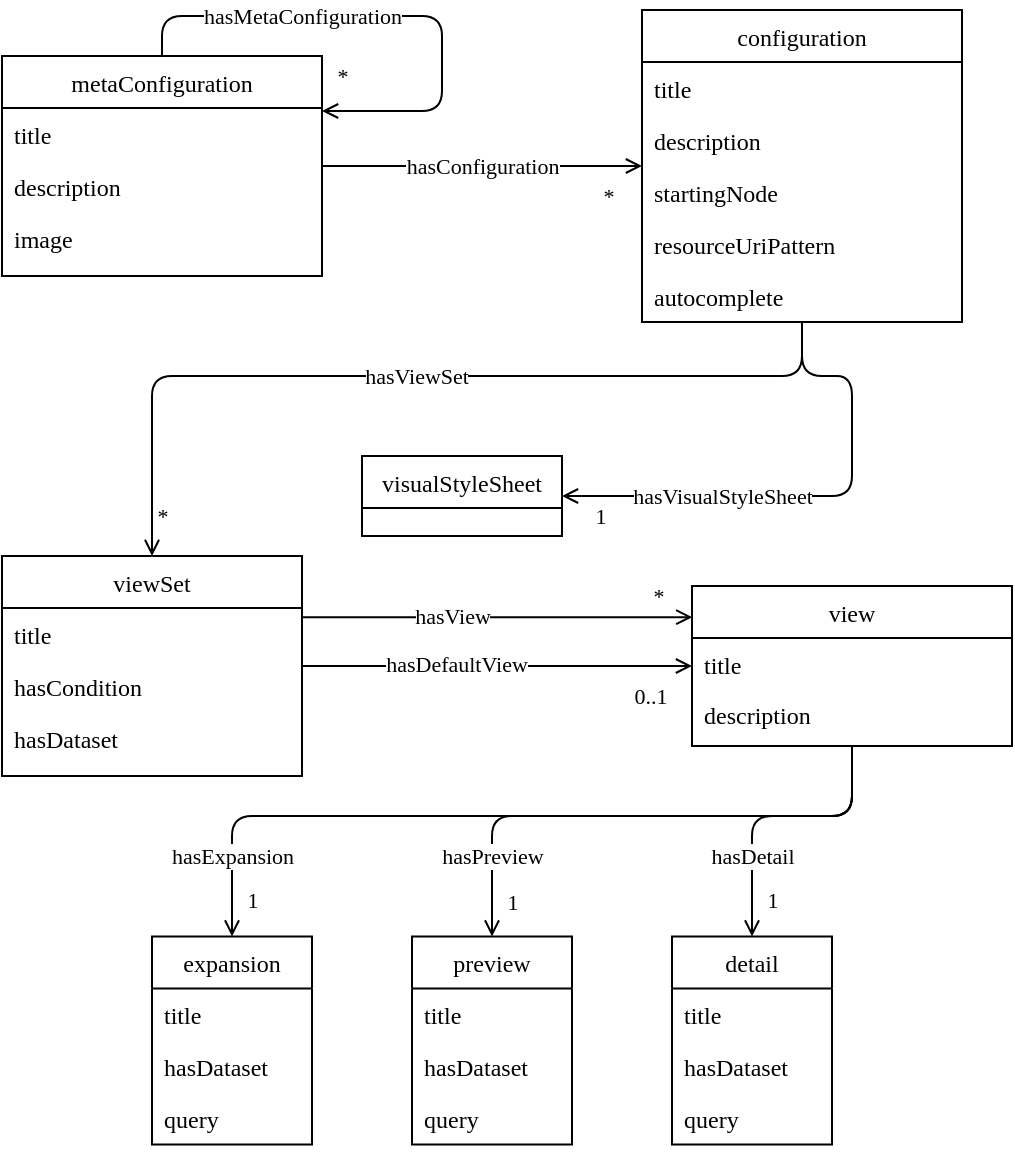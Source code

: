 <mxfile version="13.4.9" type="device"><diagram id="C5RBs43oDa-KdzZeNtuy" name="Page-1"><mxGraphModel grid="1" extFonts="CMU Sans Serif Roman^https://www.fontsquirrel.com/fonts/download/computer-modern" shadow="0" math="0" pageHeight="1169" pageWidth="827" pageScale="1" page="1" fold="1" arrows="1" connect="1" tooltips="1" guides="1" gridSize="10" dy="901" dx="1578"><root><mxCell id="WIyWlLk6GJQsqaUBKTNV-0"/><mxCell id="WIyWlLk6GJQsqaUBKTNV-1" parent="WIyWlLk6GJQsqaUBKTNV-0"/><mxCell id="eTCEnBpPv-wx-6kMsbyM-3" parent="WIyWlLk6GJQsqaUBKTNV-1" style="edgeStyle=orthogonalEdgeStyle;rounded=1;orthogonalLoop=1;jettySize=auto;html=1;exitX=0.5;exitY=0;exitDx=0;exitDy=0;entryX=1;entryY=0.25;entryDx=0;entryDy=0;endArrow=open;endFill=0;fontFamily=CMU Sans Serif Roman;fontStyle=0" target="zkfFHV4jXpPFQw0GAbJ--0" source="zkfFHV4jXpPFQw0GAbJ--0" edge="1"><mxGeometry as="geometry" relative="1"><Array as="points"><mxPoint y="30" x="110"/><mxPoint y="30" x="250"/><mxPoint y="78" x="250"/></Array></mxGeometry></mxCell><mxCell id="eTCEnBpPv-wx-6kMsbyM-4" value="hasMetaConfiguration" parent="eTCEnBpPv-wx-6kMsbyM-3" vertex="1" style="edgeLabel;html=1;align=center;verticalAlign=middle;resizable=0;points=[];fontFamily=CMU Sans Serif Roman;fontStyle=0" connectable="0"><mxGeometry as="geometry" y="-2" x="-0.054" relative="1"><mxPoint as="offset" y="-2" x="-36.31"/></mxGeometry></mxCell><mxCell id="eTCEnBpPv-wx-6kMsbyM-34" value="*" parent="eTCEnBpPv-wx-6kMsbyM-3" vertex="1" style="edgeLabel;html=1;align=center;verticalAlign=middle;resizable=0;points=[];fontFamily=CMU Sans Serif Roman;fontStyle=0" connectable="0"><mxGeometry as="geometry" x="0.876" relative="1"><mxPoint as="offset" y="-17.5" x="-6.52"/></mxGeometry></mxCell><mxCell id="zkfFHV4jXpPFQw0GAbJ--0" value="metaConfiguration" parent="WIyWlLk6GJQsqaUBKTNV-1" vertex="1" style="swimlane;fontStyle=0;align=center;verticalAlign=top;childLayout=stackLayout;horizontal=1;startSize=26;horizontalStack=0;resizeParent=1;resizeLast=0;collapsible=1;marginBottom=0;rounded=0;shadow=0;strokeWidth=1;fontFamily=CMU Sans Serif Roman;"><mxGeometry as="geometry" height="110" width="160" y="50" x="30"><mxRectangle as="alternateBounds" height="26" width="160" y="120" x="220"/></mxGeometry></mxCell><mxCell id="zkfFHV4jXpPFQw0GAbJ--1" value="title" parent="zkfFHV4jXpPFQw0GAbJ--0" vertex="1" style="text;align=left;verticalAlign=top;spacingLeft=4;spacingRight=4;overflow=hidden;rotatable=0;points=[[0,0.5],[1,0.5]];portConstraint=eastwest;fontFamily=CMU Sans Serif Roman;fontStyle=0"><mxGeometry as="geometry" height="26" width="160" y="26"/></mxCell><mxCell id="zkfFHV4jXpPFQw0GAbJ--2" value="description" parent="zkfFHV4jXpPFQw0GAbJ--0" vertex="1" style="text;align=left;verticalAlign=top;spacingLeft=4;spacingRight=4;overflow=hidden;rotatable=0;points=[[0,0.5],[1,0.5]];portConstraint=eastwest;rounded=0;shadow=0;html=0;fontFamily=CMU Sans Serif Roman;fontStyle=0"><mxGeometry as="geometry" height="26" width="160" y="52"/></mxCell><mxCell id="zkfFHV4jXpPFQw0GAbJ--3" value="image" parent="zkfFHV4jXpPFQw0GAbJ--0" vertex="1" style="text;align=left;verticalAlign=top;spacingLeft=4;spacingRight=4;overflow=hidden;rotatable=0;points=[[0,0.5],[1,0.5]];portConstraint=eastwest;rounded=0;shadow=0;html=0;fontFamily=CMU Sans Serif Roman;fontStyle=0"><mxGeometry as="geometry" height="26" width="160" y="78"/></mxCell><mxCell id="eTCEnBpPv-wx-6kMsbyM-35" value="" parent="WIyWlLk6GJQsqaUBKTNV-1" style="endArrow=open;html=1;endFill=0;fontFamily=CMU Sans Serif Roman;fontStyle=0" target="zkfFHV4jXpPFQw0GAbJ--17" source="zkfFHV4jXpPFQw0GAbJ--0" edge="1"><mxGeometry as="geometry" height="50" width="50" relative="1"><mxPoint as="sourcePoint" y="280" x="260"/><mxPoint as="targetPoint" y="230" x="310"/></mxGeometry></mxCell><mxCell id="eTCEnBpPv-wx-6kMsbyM-36" value="hasConfiguration" parent="eTCEnBpPv-wx-6kMsbyM-35" vertex="1" style="edgeLabel;html=1;align=center;verticalAlign=middle;resizable=0;points=[];fontFamily=CMU Sans Serif Roman;fontStyle=0" connectable="0"><mxGeometry as="geometry" y="1" x="0.141" relative="1"><mxPoint as="offset" y="1" x="-11.43"/></mxGeometry></mxCell><mxCell id="eTCEnBpPv-wx-6kMsbyM-37" value="*" parent="eTCEnBpPv-wx-6kMsbyM-35" vertex="1" style="edgeLabel;html=1;align=center;verticalAlign=middle;resizable=0;points=[];fontFamily=CMU Sans Serif Roman;fontStyle=0" connectable="0"><mxGeometry as="geometry" y="1" x="0.786" relative="1"><mxPoint as="offset" y="16"/></mxGeometry></mxCell><mxCell id="zkfFHV4jXpPFQw0GAbJ--17" value="configuration" parent="WIyWlLk6GJQsqaUBKTNV-1" vertex="1" style="swimlane;fontStyle=0;align=center;verticalAlign=top;childLayout=stackLayout;horizontal=1;startSize=26;horizontalStack=0;resizeParent=1;resizeLast=0;collapsible=1;marginBottom=0;rounded=0;shadow=0;strokeWidth=1;fontFamily=CMU Sans Serif Roman;"><mxGeometry as="geometry" height="156" width="160" y="27" x="350"><mxRectangle as="alternateBounds" height="26" width="160" y="140" x="550"/></mxGeometry></mxCell><mxCell id="zkfFHV4jXpPFQw0GAbJ--18" value="title" parent="zkfFHV4jXpPFQw0GAbJ--17" vertex="1" style="text;align=left;verticalAlign=top;spacingLeft=4;spacingRight=4;overflow=hidden;rotatable=0;points=[[0,0.5],[1,0.5]];portConstraint=eastwest;fontFamily=CMU Sans Serif Roman;fontStyle=0"><mxGeometry as="geometry" height="26" width="160" y="26"/></mxCell><mxCell id="zkfFHV4jXpPFQw0GAbJ--19" value="description" parent="zkfFHV4jXpPFQw0GAbJ--17" vertex="1" style="text;align=left;verticalAlign=top;spacingLeft=4;spacingRight=4;overflow=hidden;rotatable=0;points=[[0,0.5],[1,0.5]];portConstraint=eastwest;rounded=0;shadow=0;html=0;fontFamily=CMU Sans Serif Roman;fontStyle=0"><mxGeometry as="geometry" height="26" width="160" y="52"/></mxCell><mxCell id="eTCEnBpPv-wx-6kMsbyM-38" value="startingNode" parent="zkfFHV4jXpPFQw0GAbJ--17" vertex="1" style="text;align=left;verticalAlign=top;spacingLeft=4;spacingRight=4;overflow=hidden;rotatable=0;points=[[0,0.5],[1,0.5]];portConstraint=eastwest;rounded=0;shadow=0;html=0;fontFamily=CMU Sans Serif Roman;fontStyle=0"><mxGeometry as="geometry" height="26" width="160" y="78"/></mxCell><mxCell id="zkfFHV4jXpPFQw0GAbJ--20" value="resourceUriPattern" parent="zkfFHV4jXpPFQw0GAbJ--17" vertex="1" style="text;align=left;verticalAlign=top;spacingLeft=4;spacingRight=4;overflow=hidden;rotatable=0;points=[[0,0.5],[1,0.5]];portConstraint=eastwest;rounded=0;shadow=0;html=0;fontFamily=CMU Sans Serif Roman;fontStyle=0"><mxGeometry as="geometry" height="26" width="160" y="104"/></mxCell><mxCell id="zkfFHV4jXpPFQw0GAbJ--21" value="autocomplete" parent="zkfFHV4jXpPFQw0GAbJ--17" vertex="1" style="text;align=left;verticalAlign=top;spacingLeft=4;spacingRight=4;overflow=hidden;rotatable=0;points=[[0,0.5],[1,0.5]];portConstraint=eastwest;rounded=0;shadow=0;html=0;fontFamily=CMU Sans Serif Roman;fontStyle=0"><mxGeometry as="geometry" height="26" width="160" y="130"/></mxCell><mxCell id="eTCEnBpPv-wx-6kMsbyM-39" value="" parent="WIyWlLk6GJQsqaUBKTNV-1" style="endArrow=open;html=1;endFill=0;edgeStyle=orthogonalEdgeStyle;rounded=1;fontFamily=CMU Sans Serif Roman;fontStyle=0" target="eTCEnBpPv-wx-6kMsbyM-5" source="zkfFHV4jXpPFQw0GAbJ--17" edge="1"><mxGeometry as="geometry" height="50" width="50" relative="1"><mxPoint as="sourcePoint" y="250" x="100"/><mxPoint as="targetPoint" y="250" x="260"/><Array as="points"><mxPoint y="210" x="430"/><mxPoint y="210" x="105"/></Array></mxGeometry></mxCell><mxCell id="eTCEnBpPv-wx-6kMsbyM-40" value="hasViewSet" parent="eTCEnBpPv-wx-6kMsbyM-39" vertex="1" style="edgeLabel;html=1;align=center;verticalAlign=middle;resizable=0;points=[];fontFamily=CMU Sans Serif Roman;fontStyle=0" connectable="0"><mxGeometry as="geometry" y="1" x="0.141" relative="1"><mxPoint as="offset" y="-1.03" x="32.11"/></mxGeometry></mxCell><mxCell id="eTCEnBpPv-wx-6kMsbyM-41" value="*" parent="eTCEnBpPv-wx-6kMsbyM-39" vertex="1" style="edgeLabel;html=1;align=center;verticalAlign=middle;resizable=0;points=[];fontFamily=CMU Sans Serif Roman;fontStyle=0" connectable="0"><mxGeometry as="geometry" y="1" x="0.786" relative="1"><mxPoint as="offset" y="27.48" x="3.97"/></mxGeometry></mxCell><mxCell id="eTCEnBpPv-wx-6kMsbyM-45" value="" parent="WIyWlLk6GJQsqaUBKTNV-1" style="endArrow=open;html=1;strokeColor=#000000;entryX=0.001;entryY=0.195;entryDx=0;entryDy=0;exitX=1.003;exitY=0.176;exitDx=0;exitDy=0;exitPerimeter=0;entryPerimeter=0;fontFamily=CMU Sans Serif Roman;endFill=0;fontStyle=0" target="eTCEnBpPv-wx-6kMsbyM-13" source="eTCEnBpPv-wx-6kMsbyM-6" edge="1"><mxGeometry as="geometry" height="50" width="50" relative="1"><mxPoint as="sourcePoint" y="320" x="255"/><mxPoint as="targetPoint" y="270" x="305"/></mxGeometry></mxCell><mxCell id="eTCEnBpPv-wx-6kMsbyM-46" value="hasView" parent="eTCEnBpPv-wx-6kMsbyM-45" vertex="1" style="edgeLabel;html=1;align=center;verticalAlign=middle;resizable=0;points=[];fontFamily=CMU Sans Serif Roman;fontStyle=0" connectable="0"><mxGeometry as="geometry" y="1" x="-0.07" relative="1"><mxPoint as="offset" x="-15.92"/></mxGeometry></mxCell><mxCell id="eTCEnBpPv-wx-6kMsbyM-49" value="*" parent="eTCEnBpPv-wx-6kMsbyM-45" vertex="1" style="edgeLabel;html=1;align=center;verticalAlign=middle;resizable=0;points=[];fontFamily=CMU Sans Serif Roman;fontStyle=0" connectable="0"><mxGeometry as="geometry" y="1" x="0.818" relative="1"><mxPoint as="offset" y="-9.6"/></mxGeometry></mxCell><mxCell id="eTCEnBpPv-wx-6kMsbyM-47" value="" parent="WIyWlLk6GJQsqaUBKTNV-1" style="endArrow=open;html=1;strokeColor=#000000;fontFamily=CMU Sans Serif Roman;endFill=0;fontStyle=0" target="eTCEnBpPv-wx-6kMsbyM-13" source="eTCEnBpPv-wx-6kMsbyM-5" edge="1"><mxGeometry as="geometry" height="50" width="50" relative="1"><mxPoint as="sourcePoint" y="320" x="255"/><mxPoint as="targetPoint" y="270" x="305"/><Array as="points"/></mxGeometry></mxCell><mxCell id="eTCEnBpPv-wx-6kMsbyM-48" value="hasDefaultView" parent="eTCEnBpPv-wx-6kMsbyM-47" vertex="1" style="edgeLabel;html=1;align=center;verticalAlign=middle;resizable=0;points=[];fontFamily=CMU Sans Serif Roman;fontStyle=0" connectable="0"><mxGeometry as="geometry" y="1" x="-0.214" relative="1"><mxPoint as="offset"/></mxGeometry></mxCell><mxCell id="eTCEnBpPv-wx-6kMsbyM-50" value="0..1" parent="eTCEnBpPv-wx-6kMsbyM-47" vertex="1" style="edgeLabel;html=1;align=center;verticalAlign=middle;resizable=0;points=[];fontFamily=CMU Sans Serif Roman;fontStyle=0" connectable="0"><mxGeometry as="geometry" x="0.78" relative="1"><mxPoint as="offset" y="15"/></mxGeometry></mxCell><mxCell id="eTCEnBpPv-wx-6kMsbyM-51" value="" parent="WIyWlLk6GJQsqaUBKTNV-1" style="endArrow=open;html=1;strokeColor=#000000;fontFamily=CMU Sans Serif Roman;edgeStyle=orthogonalEdgeStyle;rounded=1;endFill=0;fontStyle=0" target="eTCEnBpPv-wx-6kMsbyM-22" source="eTCEnBpPv-wx-6kMsbyM-13" edge="1"><mxGeometry as="geometry" height="50" width="50" relative="1"><mxPoint as="sourcePoint" y="480" x="215"/><mxPoint as="targetPoint" y="430" x="265"/><Array as="points"><mxPoint y="430" x="455"/><mxPoint y="430" x="145"/></Array></mxGeometry></mxCell><mxCell id="eTCEnBpPv-wx-6kMsbyM-54" value="hasExpansion" parent="eTCEnBpPv-wx-6kMsbyM-51" vertex="1" style="edgeLabel;html=1;align=center;verticalAlign=middle;resizable=0;points=[];fontFamily=CMU Sans Serif Roman;fontStyle=0" connectable="0"><mxGeometry as="geometry" x="0.844" relative="1"><mxPoint as="offset" y="-8.33"/></mxGeometry></mxCell><mxCell id="eTCEnBpPv-wx-6kMsbyM-62" value="1" parent="eTCEnBpPv-wx-6kMsbyM-51" vertex="1" style="edgeLabel;html=1;align=center;verticalAlign=middle;resizable=0;points=[];fontFamily=CMU Sans Serif Roman;fontStyle=0" connectable="0"><mxGeometry as="geometry" y="-1" x="0.911" relative="1"><mxPoint as="offset" x="11"/></mxGeometry></mxCell><mxCell id="eTCEnBpPv-wx-6kMsbyM-52" value="" parent="WIyWlLk6GJQsqaUBKTNV-1" style="endArrow=open;html=1;strokeColor=#000000;fontFamily=CMU Sans Serif Roman;edgeStyle=orthogonalEdgeStyle;rounded=1;endFill=0;fontStyle=0" target="eTCEnBpPv-wx-6kMsbyM-26" source="eTCEnBpPv-wx-6kMsbyM-13" edge="1"><mxGeometry as="geometry" height="50" width="50" relative="1"><mxPoint as="sourcePoint" y="405" x="465.0"/><mxPoint as="targetPoint" y="480" x="155"/><Array as="points"><mxPoint y="430" x="455"/><mxPoint y="430" x="275"/></Array></mxGeometry></mxCell><mxCell id="eTCEnBpPv-wx-6kMsbyM-55" value="hasPreview" parent="eTCEnBpPv-wx-6kMsbyM-52" vertex="1" style="edgeLabel;html=1;align=center;verticalAlign=middle;resizable=0;points=[];fontFamily=CMU Sans Serif Roman;fontStyle=0" connectable="0"><mxGeometry as="geometry" y="1" x="0.771" relative="1"><mxPoint as="offset" y="-8.81" x="-1"/></mxGeometry></mxCell><mxCell id="eTCEnBpPv-wx-6kMsbyM-63" value="1" parent="eTCEnBpPv-wx-6kMsbyM-52" vertex="1" style="edgeLabel;html=1;align=center;verticalAlign=middle;resizable=0;points=[];fontFamily=CMU Sans Serif Roman;fontStyle=0" connectable="0"><mxGeometry as="geometry" y="1" x="0.876" relative="1"><mxPoint as="offset" x="9"/></mxGeometry></mxCell><mxCell id="eTCEnBpPv-wx-6kMsbyM-53" value="" parent="WIyWlLk6GJQsqaUBKTNV-1" style="endArrow=open;html=1;strokeColor=#000000;fontFamily=CMU Sans Serif Roman;edgeStyle=orthogonalEdgeStyle;rounded=1;endFill=0;fontStyle=0" target="eTCEnBpPv-wx-6kMsbyM-30" source="eTCEnBpPv-wx-6kMsbyM-13" edge="1"><mxGeometry as="geometry" height="50" width="50" relative="1"><mxPoint as="sourcePoint" y="405" x="465.0"/><mxPoint as="targetPoint" y="480" x="285.0"/><Array as="points"><mxPoint y="430" x="455"/><mxPoint y="430" x="405"/></Array></mxGeometry></mxCell><mxCell id="eTCEnBpPv-wx-6kMsbyM-56" value="hasDetail" parent="eTCEnBpPv-wx-6kMsbyM-53" vertex="1" style="edgeLabel;html=1;align=center;verticalAlign=middle;resizable=0;points=[];fontFamily=CMU Sans Serif Roman;fontStyle=0" connectable="0"><mxGeometry as="geometry" y="-1" x="0.549" relative="1"><mxPoint as="offset" y="-7.38" x="1"/></mxGeometry></mxCell><mxCell id="eTCEnBpPv-wx-6kMsbyM-69" value="1" parent="eTCEnBpPv-wx-6kMsbyM-53" vertex="1" style="edgeLabel;html=1;align=center;verticalAlign=middle;resizable=0;points=[];fontFamily=CMU Sans Serif Roman;fontStyle=0" connectable="0"><mxGeometry as="geometry" y="1" x="0.746" relative="1"><mxPoint as="offset" x="9"/></mxGeometry></mxCell><mxCell id="eTCEnBpPv-wx-6kMsbyM-5" value="viewSet" parent="WIyWlLk6GJQsqaUBKTNV-1" vertex="1" style="swimlane;fontStyle=0;align=center;verticalAlign=top;childLayout=stackLayout;horizontal=1;startSize=26;horizontalStack=0;resizeParent=1;resizeLast=0;collapsible=1;marginBottom=0;rounded=0;shadow=0;strokeWidth=1;fontFamily=CMU Sans Serif Roman;"><mxGeometry as="geometry" height="110" width="150" y="300" x="30"><mxRectangle as="alternateBounds" height="26" width="160" y="140" x="550"/></mxGeometry></mxCell><mxCell id="eTCEnBpPv-wx-6kMsbyM-6" value="title" parent="eTCEnBpPv-wx-6kMsbyM-5" vertex="1" style="text;align=left;verticalAlign=top;spacingLeft=4;spacingRight=4;overflow=hidden;rotatable=0;points=[[0,0.5],[1,0.5]];portConstraint=eastwest;fontFamily=CMU Sans Serif Roman;fontStyle=0"><mxGeometry as="geometry" height="26" width="150" y="26"/></mxCell><mxCell id="eTCEnBpPv-wx-6kMsbyM-7" value="hasCondition" parent="eTCEnBpPv-wx-6kMsbyM-5" vertex="1" style="text;align=left;verticalAlign=top;spacingLeft=4;spacingRight=4;overflow=hidden;rotatable=0;points=[[0,0.5],[1,0.5]];portConstraint=eastwest;rounded=0;shadow=0;html=0;fontFamily=CMU Sans Serif Roman;fontStyle=0"><mxGeometry as="geometry" height="26" width="150" y="52"/></mxCell><mxCell id="eTCEnBpPv-wx-6kMsbyM-8" value="hasDataset" parent="eTCEnBpPv-wx-6kMsbyM-5" vertex="1" style="text;align=left;verticalAlign=top;spacingLeft=4;spacingRight=4;overflow=hidden;rotatable=0;points=[[0,0.5],[1,0.5]];portConstraint=eastwest;rounded=0;shadow=0;html=0;fontFamily=CMU Sans Serif Roman;fontStyle=0"><mxGeometry as="geometry" height="26" width="150" y="78"/></mxCell><mxCell id="eTCEnBpPv-wx-6kMsbyM-13" value="view" parent="WIyWlLk6GJQsqaUBKTNV-1" vertex="1" style="swimlane;fontStyle=0;align=center;verticalAlign=top;childLayout=stackLayout;horizontal=1;startSize=26;horizontalStack=0;resizeParent=1;resizeLast=0;collapsible=1;marginBottom=0;rounded=0;shadow=0;strokeWidth=1;fontFamily=CMU Sans Serif Roman;"><mxGeometry as="geometry" height="80" width="160" y="315" x="375"><mxRectangle as="alternateBounds" height="26" width="160" y="140" x="550"/></mxGeometry></mxCell><mxCell id="eTCEnBpPv-wx-6kMsbyM-14" value="title" parent="eTCEnBpPv-wx-6kMsbyM-13" vertex="1" style="text;align=left;verticalAlign=top;spacingLeft=4;spacingRight=4;overflow=hidden;rotatable=0;points=[[0,0.5],[1,0.5]];portConstraint=eastwest;fontFamily=CMU Sans Serif Roman;fontStyle=0"><mxGeometry as="geometry" height="25" width="160" y="26"/></mxCell><mxCell id="eTCEnBpPv-wx-6kMsbyM-15" value="description" parent="eTCEnBpPv-wx-6kMsbyM-13" vertex="1" style="text;align=left;verticalAlign=top;spacingLeft=4;spacingRight=4;overflow=hidden;rotatable=0;points=[[0,0.5],[1,0.5]];portConstraint=eastwest;rounded=0;shadow=0;html=0;fontFamily=CMU Sans Serif Roman;fontStyle=0"><mxGeometry as="geometry" height="26" width="160" y="51"/></mxCell><mxCell id="eTCEnBpPv-wx-6kMsbyM-26" value="preview" parent="WIyWlLk6GJQsqaUBKTNV-1" vertex="1" style="swimlane;fontStyle=0;align=center;verticalAlign=top;childLayout=stackLayout;horizontal=1;startSize=26;horizontalStack=0;resizeParent=1;resizeLast=0;collapsible=1;marginBottom=0;rounded=0;shadow=0;strokeWidth=1;fontFamily=CMU Sans Serif Roman;"><mxGeometry as="geometry" height="104" width="80" y="490.24" x="235"><mxRectangle as="alternateBounds" height="26" width="160" y="140" x="550"/></mxGeometry></mxCell><mxCell id="eTCEnBpPv-wx-6kMsbyM-27" value="title" parent="eTCEnBpPv-wx-6kMsbyM-26" vertex="1" style="text;align=left;verticalAlign=top;spacingLeft=4;spacingRight=4;overflow=hidden;rotatable=0;points=[[0,0.5],[1,0.5]];portConstraint=eastwest;fontFamily=CMU Sans Serif Roman;fontStyle=0"><mxGeometry as="geometry" height="26" width="80" y="26"/></mxCell><mxCell id="eTCEnBpPv-wx-6kMsbyM-28" value="hasDataset" parent="eTCEnBpPv-wx-6kMsbyM-26" vertex="1" style="text;align=left;verticalAlign=top;spacingLeft=4;spacingRight=4;overflow=hidden;rotatable=0;points=[[0,0.5],[1,0.5]];portConstraint=eastwest;rounded=0;shadow=0;html=0;fontFamily=CMU Sans Serif Roman;fontStyle=0"><mxGeometry as="geometry" height="26" width="80" y="52"/></mxCell><mxCell id="eTCEnBpPv-wx-6kMsbyM-29" value="query" parent="eTCEnBpPv-wx-6kMsbyM-26" vertex="1" style="text;align=left;verticalAlign=top;spacingLeft=4;spacingRight=4;overflow=hidden;rotatable=0;points=[[0,0.5],[1,0.5]];portConstraint=eastwest;rounded=0;shadow=0;html=0;fontFamily=CMU Sans Serif Roman;fontStyle=0"><mxGeometry as="geometry" height="26" width="80" y="78"/></mxCell><mxCell id="eTCEnBpPv-wx-6kMsbyM-22" value="expansion" parent="WIyWlLk6GJQsqaUBKTNV-1" vertex="1" style="swimlane;fontStyle=0;align=center;verticalAlign=top;childLayout=stackLayout;horizontal=1;startSize=26;horizontalStack=0;resizeParent=1;resizeLast=0;collapsible=1;marginBottom=0;rounded=0;shadow=0;strokeWidth=1;fontFamily=CMU Sans Serif Roman;"><mxGeometry as="geometry" height="104" width="80" y="490.24" x="105"><mxRectangle as="alternateBounds" height="26" width="160" y="140" x="550"/></mxGeometry></mxCell><mxCell id="eTCEnBpPv-wx-6kMsbyM-23" value="title" parent="eTCEnBpPv-wx-6kMsbyM-22" vertex="1" style="text;align=left;verticalAlign=top;spacingLeft=4;spacingRight=4;overflow=hidden;rotatable=0;points=[[0,0.5],[1,0.5]];portConstraint=eastwest;fontFamily=CMU Sans Serif Roman;fontStyle=0"><mxGeometry as="geometry" height="26" width="80" y="26"/></mxCell><mxCell id="eTCEnBpPv-wx-6kMsbyM-24" value="hasDataset" parent="eTCEnBpPv-wx-6kMsbyM-22" vertex="1" style="text;align=left;verticalAlign=top;spacingLeft=4;spacingRight=4;overflow=hidden;rotatable=0;points=[[0,0.5],[1,0.5]];portConstraint=eastwest;rounded=0;shadow=0;html=0;fontFamily=CMU Sans Serif Roman;fontStyle=0"><mxGeometry as="geometry" height="26" width="80" y="52"/></mxCell><mxCell id="eTCEnBpPv-wx-6kMsbyM-25" value="query" parent="eTCEnBpPv-wx-6kMsbyM-22" vertex="1" style="text;align=left;verticalAlign=top;spacingLeft=4;spacingRight=4;overflow=hidden;rotatable=0;points=[[0,0.5],[1,0.5]];portConstraint=eastwest;rounded=0;shadow=0;html=0;fontFamily=CMU Sans Serif Roman;fontStyle=0"><mxGeometry as="geometry" height="26" width="80" y="78"/></mxCell><mxCell id="eTCEnBpPv-wx-6kMsbyM-30" value="detail" parent="WIyWlLk6GJQsqaUBKTNV-1" vertex="1" style="swimlane;fontStyle=0;align=center;verticalAlign=top;childLayout=stackLayout;horizontal=1;startSize=26;horizontalStack=0;resizeParent=1;resizeLast=0;collapsible=1;marginBottom=0;rounded=0;shadow=0;strokeWidth=1;fontFamily=CMU Sans Serif Roman;"><mxGeometry as="geometry" height="104" width="80" y="490.24" x="365"><mxRectangle as="alternateBounds" height="26" width="160" y="140" x="550"/></mxGeometry></mxCell><mxCell id="eTCEnBpPv-wx-6kMsbyM-31" value="title" parent="eTCEnBpPv-wx-6kMsbyM-30" vertex="1" style="text;align=left;verticalAlign=top;spacingLeft=4;spacingRight=4;overflow=hidden;rotatable=0;points=[[0,0.5],[1,0.5]];portConstraint=eastwest;fontFamily=CMU Sans Serif Roman;fontStyle=0"><mxGeometry as="geometry" height="26" width="80" y="26"/></mxCell><mxCell id="eTCEnBpPv-wx-6kMsbyM-32" value="hasDataset" parent="eTCEnBpPv-wx-6kMsbyM-30" vertex="1" style="text;align=left;verticalAlign=top;spacingLeft=4;spacingRight=4;overflow=hidden;rotatable=0;points=[[0,0.5],[1,0.5]];portConstraint=eastwest;rounded=0;shadow=0;html=0;fontFamily=CMU Sans Serif Roman;fontStyle=0"><mxGeometry as="geometry" height="26" width="80" y="52"/></mxCell><mxCell id="eTCEnBpPv-wx-6kMsbyM-33" value="query" parent="eTCEnBpPv-wx-6kMsbyM-30" vertex="1" style="text;align=left;verticalAlign=top;spacingLeft=4;spacingRight=4;overflow=hidden;rotatable=0;points=[[0,0.5],[1,0.5]];portConstraint=eastwest;rounded=0;shadow=0;html=0;fontFamily=CMU Sans Serif Roman;fontStyle=0"><mxGeometry as="geometry" height="26" width="80" y="78"/></mxCell><mxCell id="eTCEnBpPv-wx-6kMsbyM-73" value="" parent="WIyWlLk6GJQsqaUBKTNV-1" style="endArrow=open;html=1;strokeColor=#000000;fontFamily=CMU Sans Serif Roman;endFill=0;rounded=1;edgeStyle=orthogonalEdgeStyle;fontStyle=0" target="eTCEnBpPv-wx-6kMsbyM-70" source="zkfFHV4jXpPFQw0GAbJ--17" edge="1"><mxGeometry as="geometry" height="50" width="50" relative="1"><mxPoint as="sourcePoint" y="350" x="40"/><mxPoint as="targetPoint" y="300" x="90"/><Array as="points"><mxPoint y="210" x="430"/><mxPoint y="210" x="455"/></Array></mxGeometry></mxCell><mxCell id="eTCEnBpPv-wx-6kMsbyM-74" value="hasVisualStyleSheet" parent="eTCEnBpPv-wx-6kMsbyM-73" vertex="1" style="edgeLabel;html=1;align=center;verticalAlign=middle;resizable=0;points=[];fontFamily=CMU Sans Serif Roman;fontStyle=0" connectable="0"><mxGeometry as="geometry" x="0.455" relative="1"><mxPoint as="offset" x="10"/></mxGeometry></mxCell><mxCell id="eTCEnBpPv-wx-6kMsbyM-75" value="1" parent="eTCEnBpPv-wx-6kMsbyM-73" vertex="1" style="edgeLabel;html=1;align=center;verticalAlign=middle;resizable=0;points=[];fontFamily=CMU Sans Serif Roman;fontStyle=0" connectable="0"><mxGeometry as="geometry" y="2" x="0.745" relative="1"><mxPoint as="offset" y="8" x="-14.67"/></mxGeometry></mxCell><mxCell id="eTCEnBpPv-wx-6kMsbyM-70" value="visualStyleSheet" parent="WIyWlLk6GJQsqaUBKTNV-1" vertex="1" style="swimlane;fontStyle=0;align=center;verticalAlign=top;childLayout=stackLayout;horizontal=1;startSize=26;horizontalStack=0;resizeParent=1;resizeLast=0;collapsible=1;marginBottom=0;rounded=0;shadow=0;strokeWidth=1;fontFamily=CMU Sans Serif Roman;"><mxGeometry as="geometry" height="40" width="100" y="250" x="210"><mxRectangle as="alternateBounds" height="26" width="160" y="140" x="550"/></mxGeometry></mxCell></root></mxGraphModel></diagram></mxfile>